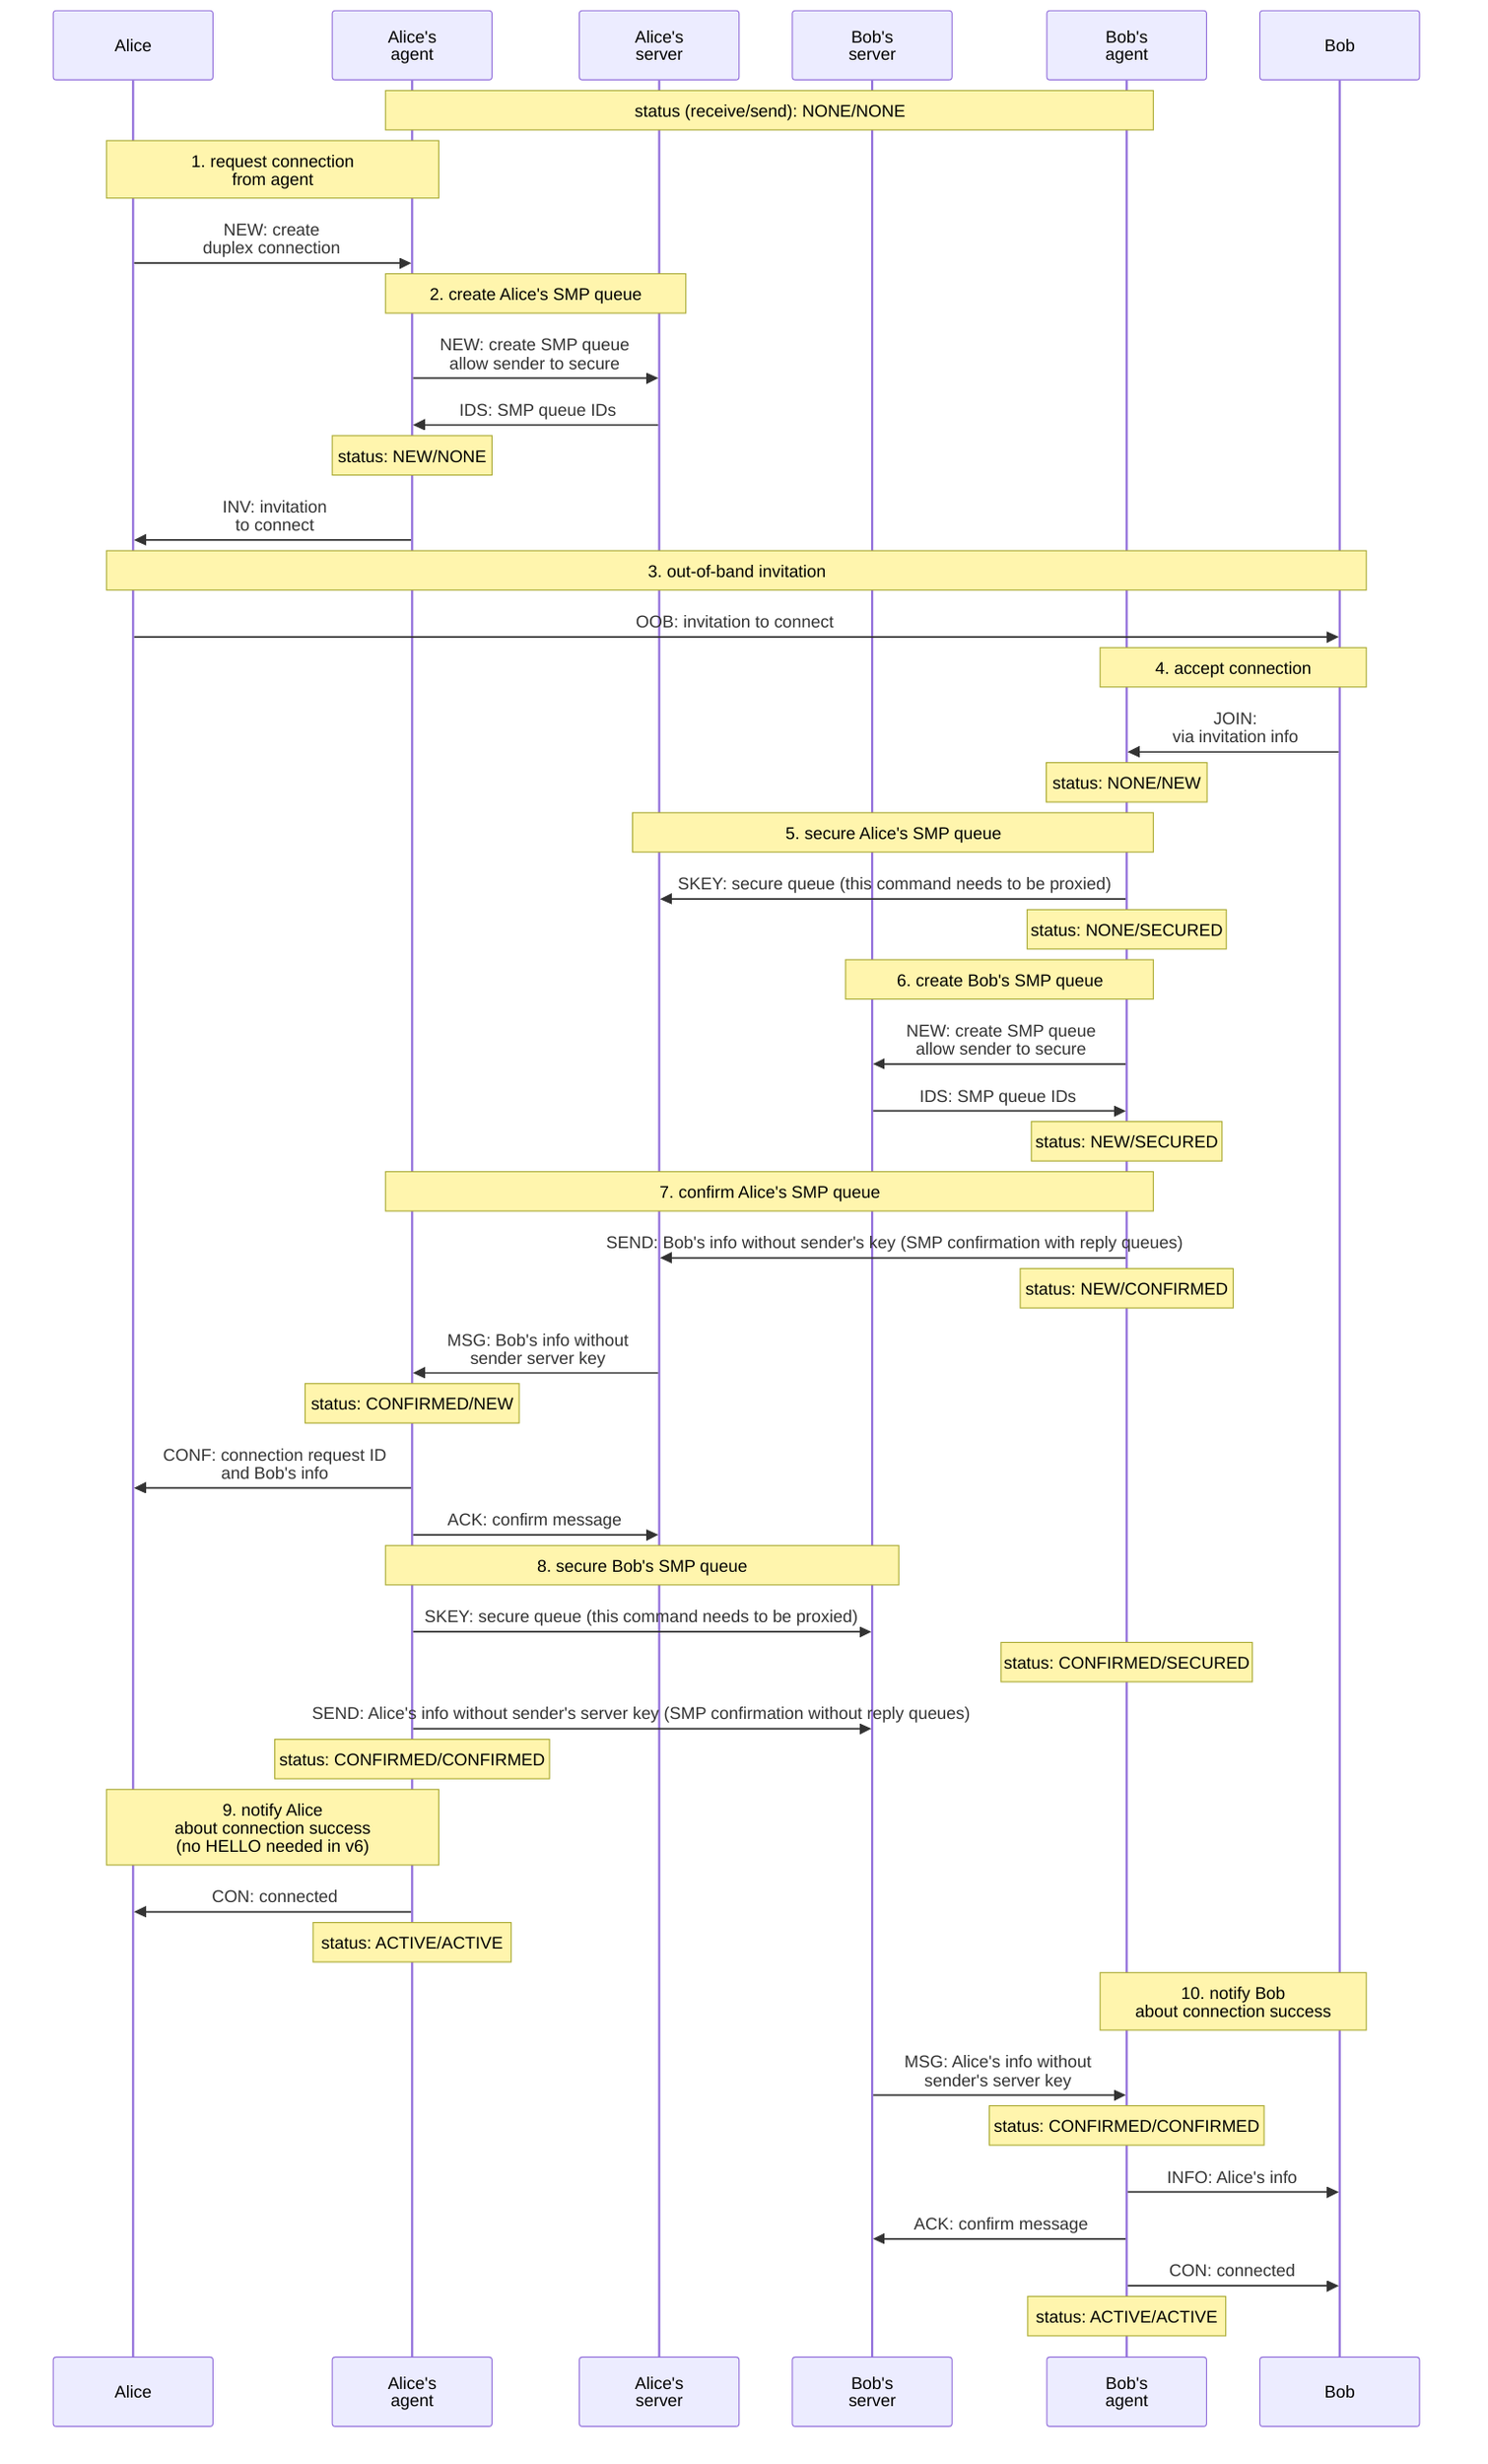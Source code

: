 sequenceDiagram
  participant A as Alice
  participant AA as Alice's<br>agent
  participant AS as Alice's<br>server
  participant BS as Bob's<br>server
  participant BA as Bob's<br>agent
  participant B as Bob

  note over AA, BA: status (receive/send): NONE/NONE

  note over A, AA: 1. request connection<br>from agent
  A ->> AA: NEW: create<br>duplex connection
 
  note over AA, AS: 2. create Alice's SMP queue
  AA ->> AS: NEW: create SMP queue<br>allow sender to secure
  AS ->> AA: IDS: SMP queue IDs
  note over AA: status: NEW/NONE

  AA ->> A: INV: invitation<br>to connect

  note over A, B: 3. out-of-band invitation
  A ->> B: OOB: invitation to connect

  note over BA, B: 4. accept connection
  B ->> BA: JOIN:<br>via invitation info
  note over BA: status: NONE/NEW

  note over BA, AS: 5. secure Alice's SMP queue
  BA ->> AS: SKEY: secure queue (this command needs to be proxied)
  note over BA: status: NONE/SECURED

  note over BA, BS: 6. create Bob's SMP queue
  BA ->> BS: NEW: create SMP queue<br>allow sender to secure
  BS ->> BA: IDS: SMP queue IDs
  note over BA: status: NEW/SECURED

  note over BA, AA: 7. confirm Alice's SMP queue
  BA ->> AS: SEND: Bob's info without sender's key (SMP confirmation with reply queues)
  note over BA: status: NEW/CONFIRMED

  AS ->> AA: MSG: Bob's info without<br>sender server key
  note over AA: status: CONFIRMED/NEW
  AA ->> A: CONF: connection request ID<br>and Bob's info
  AA ->> AS: ACK: confirm message

  note over AA, BS: 8. secure Bob's SMP queue
  AA ->> BS: SKEY: secure queue (this command needs to be proxied)
  note over BA: status: CONFIRMED/SECURED

  AA ->> BS: SEND: Alice's info without sender's server key (SMP confirmation without reply queues)
  note over AA: status: CONFIRMED/CONFIRMED

  note over AA, A: 9. notify Alice<br>about connection success<br>(no HELLO needed in v6)
  AA ->> A: CON: connected
  note over AA: status: ACTIVE/ACTIVE

  note over BA, B: 10. notify Bob<br>about connection success
  BS ->> BA: MSG: Alice's info without<br>sender's server key
  note over BA: status: CONFIRMED/CONFIRMED
  BA ->> B: INFO: Alice's info
  BA ->> BS: ACK: confirm message

  BA ->> B: CON: connected
  note over BA: status: ACTIVE/ACTIVE